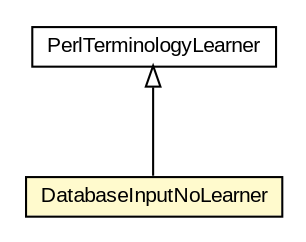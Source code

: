 #!/usr/local/bin/dot
#
# Class diagram 
# Generated by UMLGraph version R5_6-24-gf6e263 (http://www.umlgraph.org/)
#

digraph G {
	edge [fontname="arial",fontsize=10,labelfontname="arial",labelfontsize=10];
	node [fontname="arial",fontsize=10,shape=plaintext];
	nodesep=0.25;
	ranksep=0.5;
	// edu.arizona.biosemantics.semanticmarkup.markupelement.description.ling.learn.lib.PerlTerminologyLearner
	c50552 [label=<<table title="edu.arizona.biosemantics.semanticmarkup.markupelement.description.ling.learn.lib.PerlTerminologyLearner" border="0" cellborder="1" cellspacing="0" cellpadding="2" port="p" href="./PerlTerminologyLearner.html">
		<tr><td><table border="0" cellspacing="0" cellpadding="1">
<tr><td align="center" balign="center"> PerlTerminologyLearner </td></tr>
		</table></td></tr>
		</table>>, URL="./PerlTerminologyLearner.html", fontname="arial", fontcolor="black", fontsize=10.0];
	// edu.arizona.biosemantics.semanticmarkup.markupelement.description.ling.learn.lib.DatabaseInputNoLearner
	c50556 [label=<<table title="edu.arizona.biosemantics.semanticmarkup.markupelement.description.ling.learn.lib.DatabaseInputNoLearner" border="0" cellborder="1" cellspacing="0" cellpadding="2" port="p" bgcolor="lemonChiffon" href="./DatabaseInputNoLearner.html">
		<tr><td><table border="0" cellspacing="0" cellpadding="1">
<tr><td align="center" balign="center"> DatabaseInputNoLearner </td></tr>
		</table></td></tr>
		</table>>, URL="./DatabaseInputNoLearner.html", fontname="arial", fontcolor="black", fontsize=10.0];
	//edu.arizona.biosemantics.semanticmarkup.markupelement.description.ling.learn.lib.DatabaseInputNoLearner extends edu.arizona.biosemantics.semanticmarkup.markupelement.description.ling.learn.lib.PerlTerminologyLearner
	c50552:p -> c50556:p [dir=back,arrowtail=empty];
}

